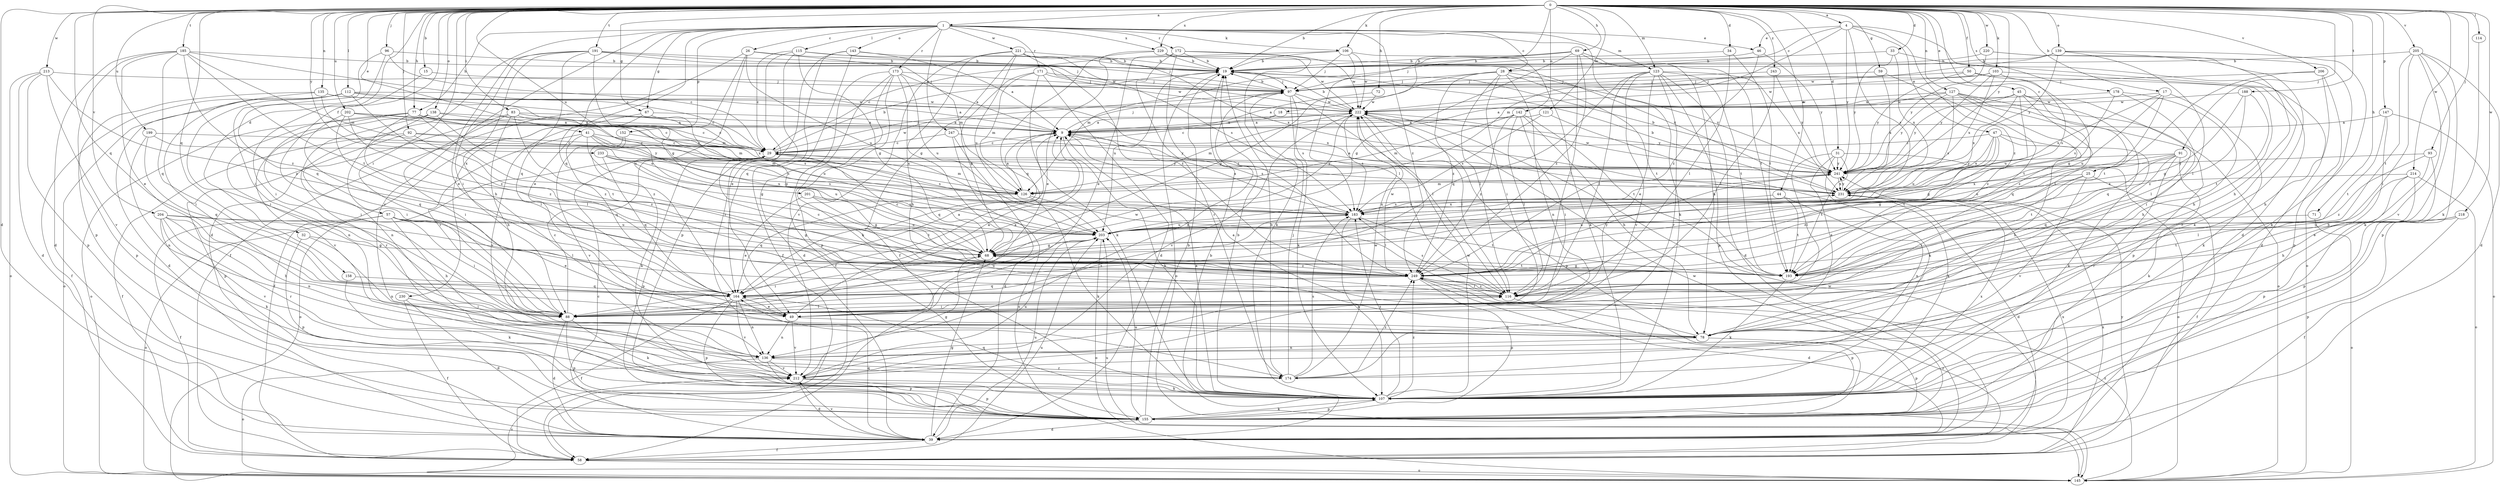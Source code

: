 strict digraph  {
0;
1;
4;
9;
15;
17;
18;
19;
25;
26;
28;
29;
31;
32;
33;
34;
39;
41;
44;
45;
46;
47;
49;
50;
57;
58;
59;
67;
68;
69;
71;
72;
77;
78;
83;
88;
91;
92;
93;
96;
97;
103;
106;
107;
112;
114;
115;
116;
121;
123;
126;
127;
135;
136;
138;
139;
142;
143;
145;
147;
152;
155;
158;
164;
171;
172;
173;
174;
178;
183;
185;
188;
191;
193;
199;
201;
202;
203;
204;
205;
206;
212;
213;
214;
218;
220;
221;
222;
229;
230;
231;
233;
241;
243;
247;
249;
0 -> 1  [label=a];
0 -> 4  [label=a];
0 -> 15  [label=b];
0 -> 17  [label=b];
0 -> 18  [label=b];
0 -> 19  [label=b];
0 -> 25  [label=c];
0 -> 31  [label=d];
0 -> 32  [label=d];
0 -> 33  [label=d];
0 -> 34  [label=d];
0 -> 39  [label=d];
0 -> 41  [label=e];
0 -> 44  [label=e];
0 -> 45  [label=e];
0 -> 50  [label=f];
0 -> 57  [label=f];
0 -> 59  [label=g];
0 -> 67  [label=g];
0 -> 69  [label=h];
0 -> 71  [label=h];
0 -> 72  [label=h];
0 -> 77  [label=h];
0 -> 83  [label=i];
0 -> 88  [label=i];
0 -> 91  [label=j];
0 -> 92  [label=j];
0 -> 93  [label=j];
0 -> 96  [label=j];
0 -> 103  [label=k];
0 -> 106  [label=k];
0 -> 112  [label=l];
0 -> 114  [label=l];
0 -> 121  [label=m];
0 -> 123  [label=m];
0 -> 127  [label=n];
0 -> 135  [label=n];
0 -> 138  [label=o];
0 -> 139  [label=o];
0 -> 142  [label=o];
0 -> 147  [label=p];
0 -> 158  [label=q];
0 -> 164  [label=q];
0 -> 178  [label=s];
0 -> 185  [label=t];
0 -> 188  [label=t];
0 -> 191  [label=t];
0 -> 199  [label=u];
0 -> 201  [label=u];
0 -> 202  [label=u];
0 -> 204  [label=v];
0 -> 205  [label=v];
0 -> 206  [label=v];
0 -> 213  [label=w];
0 -> 214  [label=w];
0 -> 218  [label=w];
0 -> 220  [label=w];
0 -> 229  [label=x];
0 -> 233  [label=y];
0 -> 241  [label=y];
0 -> 243  [label=z];
1 -> 26  [label=c];
1 -> 28  [label=c];
1 -> 39  [label=d];
1 -> 46  [label=e];
1 -> 67  [label=g];
1 -> 77  [label=h];
1 -> 106  [label=k];
1 -> 107  [label=k];
1 -> 115  [label=l];
1 -> 123  [label=m];
1 -> 143  [label=o];
1 -> 152  [label=p];
1 -> 164  [label=q];
1 -> 171  [label=r];
1 -> 172  [label=r];
1 -> 173  [label=r];
1 -> 212  [label=v];
1 -> 221  [label=w];
1 -> 229  [label=x];
1 -> 230  [label=x];
1 -> 247  [label=z];
1 -> 249  [label=z];
4 -> 28  [label=c];
4 -> 39  [label=d];
4 -> 46  [label=e];
4 -> 47  [label=e];
4 -> 126  [label=m];
4 -> 183  [label=s];
4 -> 241  [label=y];
4 -> 249  [label=z];
9 -> 29  [label=c];
9 -> 97  [label=j];
9 -> 107  [label=k];
9 -> 164  [label=q];
9 -> 183  [label=s];
15 -> 88  [label=i];
15 -> 97  [label=j];
17 -> 107  [label=k];
17 -> 193  [label=t];
17 -> 203  [label=u];
17 -> 222  [label=w];
17 -> 231  [label=x];
18 -> 9  [label=a];
18 -> 29  [label=c];
18 -> 241  [label=y];
19 -> 97  [label=j];
19 -> 145  [label=o];
19 -> 203  [label=u];
25 -> 58  [label=f];
25 -> 88  [label=i];
25 -> 212  [label=v];
25 -> 231  [label=x];
25 -> 249  [label=z];
26 -> 19  [label=b];
26 -> 49  [label=e];
26 -> 58  [label=f];
26 -> 126  [label=m];
26 -> 203  [label=u];
26 -> 249  [label=z];
28 -> 68  [label=g];
28 -> 88  [label=i];
28 -> 97  [label=j];
28 -> 116  [label=l];
28 -> 136  [label=n];
28 -> 193  [label=t];
28 -> 241  [label=y];
28 -> 249  [label=z];
29 -> 19  [label=b];
29 -> 97  [label=j];
29 -> 126  [label=m];
29 -> 145  [label=o];
29 -> 155  [label=p];
29 -> 183  [label=s];
29 -> 222  [label=w];
29 -> 241  [label=y];
31 -> 49  [label=e];
31 -> 107  [label=k];
31 -> 116  [label=l];
31 -> 145  [label=o];
31 -> 193  [label=t];
31 -> 241  [label=y];
32 -> 68  [label=g];
32 -> 136  [label=n];
32 -> 155  [label=p];
33 -> 19  [label=b];
33 -> 39  [label=d];
33 -> 231  [label=x];
33 -> 241  [label=y];
34 -> 19  [label=b];
34 -> 116  [label=l];
34 -> 193  [label=t];
39 -> 19  [label=b];
39 -> 29  [label=c];
39 -> 58  [label=f];
39 -> 68  [label=g];
39 -> 164  [label=q];
39 -> 203  [label=u];
39 -> 212  [label=v];
39 -> 222  [label=w];
39 -> 231  [label=x];
41 -> 29  [label=c];
41 -> 68  [label=g];
41 -> 88  [label=i];
41 -> 126  [label=m];
41 -> 164  [label=q];
41 -> 183  [label=s];
41 -> 203  [label=u];
44 -> 136  [label=n];
44 -> 183  [label=s];
44 -> 193  [label=t];
45 -> 116  [label=l];
45 -> 164  [label=q];
45 -> 203  [label=u];
45 -> 222  [label=w];
45 -> 231  [label=x];
45 -> 241  [label=y];
45 -> 249  [label=z];
46 -> 19  [label=b];
46 -> 241  [label=y];
46 -> 249  [label=z];
47 -> 29  [label=c];
47 -> 68  [label=g];
47 -> 78  [label=h];
47 -> 107  [label=k];
47 -> 193  [label=t];
47 -> 203  [label=u];
47 -> 231  [label=x];
49 -> 9  [label=a];
49 -> 78  [label=h];
49 -> 136  [label=n];
49 -> 212  [label=v];
50 -> 68  [label=g];
50 -> 78  [label=h];
50 -> 97  [label=j];
50 -> 241  [label=y];
57 -> 49  [label=e];
57 -> 58  [label=f];
57 -> 68  [label=g];
57 -> 78  [label=h];
57 -> 88  [label=i];
57 -> 145  [label=o];
57 -> 203  [label=u];
58 -> 145  [label=o];
58 -> 203  [label=u];
58 -> 222  [label=w];
58 -> 231  [label=x];
58 -> 241  [label=y];
58 -> 249  [label=z];
59 -> 97  [label=j];
59 -> 193  [label=t];
59 -> 231  [label=x];
67 -> 9  [label=a];
67 -> 58  [label=f];
67 -> 68  [label=g];
67 -> 212  [label=v];
68 -> 29  [label=c];
68 -> 88  [label=i];
68 -> 193  [label=t];
68 -> 249  [label=z];
69 -> 19  [label=b];
69 -> 68  [label=g];
69 -> 78  [label=h];
69 -> 97  [label=j];
69 -> 116  [label=l];
69 -> 126  [label=m];
69 -> 193  [label=t];
69 -> 249  [label=z];
71 -> 145  [label=o];
71 -> 203  [label=u];
72 -> 9  [label=a];
72 -> 222  [label=w];
77 -> 9  [label=a];
77 -> 29  [label=c];
77 -> 88  [label=i];
77 -> 116  [label=l];
77 -> 136  [label=n];
77 -> 145  [label=o];
77 -> 193  [label=t];
77 -> 203  [label=u];
78 -> 9  [label=a];
78 -> 136  [label=n];
78 -> 155  [label=p];
83 -> 9  [label=a];
83 -> 29  [label=c];
83 -> 78  [label=h];
83 -> 88  [label=i];
83 -> 136  [label=n];
83 -> 183  [label=s];
83 -> 249  [label=z];
88 -> 9  [label=a];
88 -> 29  [label=c];
88 -> 39  [label=d];
88 -> 107  [label=k];
88 -> 116  [label=l];
88 -> 155  [label=p];
88 -> 183  [label=s];
88 -> 222  [label=w];
91 -> 68  [label=g];
91 -> 107  [label=k];
91 -> 164  [label=q];
91 -> 174  [label=r];
91 -> 193  [label=t];
91 -> 203  [label=u];
91 -> 241  [label=y];
92 -> 29  [label=c];
92 -> 58  [label=f];
92 -> 155  [label=p];
92 -> 231  [label=x];
92 -> 249  [label=z];
93 -> 49  [label=e];
93 -> 155  [label=p];
93 -> 241  [label=y];
93 -> 249  [label=z];
96 -> 19  [label=b];
96 -> 29  [label=c];
96 -> 88  [label=i];
96 -> 164  [label=q];
97 -> 19  [label=b];
97 -> 107  [label=k];
97 -> 116  [label=l];
97 -> 136  [label=n];
97 -> 183  [label=s];
97 -> 222  [label=w];
103 -> 97  [label=j];
103 -> 174  [label=r];
103 -> 183  [label=s];
103 -> 222  [label=w];
103 -> 231  [label=x];
103 -> 241  [label=y];
106 -> 19  [label=b];
106 -> 29  [label=c];
106 -> 97  [label=j];
106 -> 107  [label=k];
106 -> 116  [label=l];
106 -> 222  [label=w];
107 -> 9  [label=a];
107 -> 19  [label=b];
107 -> 155  [label=p];
107 -> 164  [label=q];
107 -> 183  [label=s];
107 -> 222  [label=w];
107 -> 231  [label=x];
107 -> 249  [label=z];
112 -> 29  [label=c];
112 -> 39  [label=d];
112 -> 58  [label=f];
112 -> 88  [label=i];
112 -> 126  [label=m];
112 -> 145  [label=o];
112 -> 222  [label=w];
112 -> 249  [label=z];
114 -> 107  [label=k];
115 -> 19  [label=b];
115 -> 29  [label=c];
115 -> 49  [label=e];
115 -> 68  [label=g];
115 -> 97  [label=j];
115 -> 174  [label=r];
116 -> 88  [label=i];
116 -> 155  [label=p];
116 -> 183  [label=s];
116 -> 249  [label=z];
121 -> 9  [label=a];
121 -> 107  [label=k];
121 -> 183  [label=s];
123 -> 39  [label=d];
123 -> 49  [label=e];
123 -> 97  [label=j];
123 -> 116  [label=l];
123 -> 155  [label=p];
123 -> 164  [label=q];
123 -> 174  [label=r];
123 -> 193  [label=t];
123 -> 212  [label=v];
123 -> 231  [label=x];
126 -> 9  [label=a];
126 -> 107  [label=k];
126 -> 116  [label=l];
126 -> 164  [label=q];
127 -> 9  [label=a];
127 -> 145  [label=o];
127 -> 155  [label=p];
127 -> 164  [label=q];
127 -> 183  [label=s];
127 -> 222  [label=w];
127 -> 241  [label=y];
127 -> 249  [label=z];
135 -> 9  [label=a];
135 -> 88  [label=i];
135 -> 155  [label=p];
135 -> 203  [label=u];
135 -> 222  [label=w];
135 -> 231  [label=x];
136 -> 145  [label=o];
136 -> 155  [label=p];
136 -> 174  [label=r];
136 -> 212  [label=v];
138 -> 9  [label=a];
138 -> 29  [label=c];
138 -> 88  [label=i];
138 -> 174  [label=r];
138 -> 212  [label=v];
138 -> 249  [label=z];
139 -> 19  [label=b];
139 -> 78  [label=h];
139 -> 107  [label=k];
139 -> 116  [label=l];
139 -> 222  [label=w];
139 -> 241  [label=y];
142 -> 9  [label=a];
142 -> 78  [label=h];
142 -> 88  [label=i];
142 -> 116  [label=l];
142 -> 126  [label=m];
142 -> 193  [label=t];
142 -> 249  [label=z];
143 -> 9  [label=a];
143 -> 19  [label=b];
143 -> 58  [label=f];
143 -> 155  [label=p];
143 -> 164  [label=q];
145 -> 203  [label=u];
145 -> 212  [label=v];
145 -> 249  [label=z];
147 -> 9  [label=a];
147 -> 78  [label=h];
147 -> 145  [label=o];
147 -> 193  [label=t];
152 -> 29  [label=c];
152 -> 107  [label=k];
152 -> 212  [label=v];
155 -> 19  [label=b];
155 -> 39  [label=d];
155 -> 107  [label=k];
155 -> 203  [label=u];
158 -> 107  [label=k];
158 -> 164  [label=q];
164 -> 9  [label=a];
164 -> 49  [label=e];
164 -> 58  [label=f];
164 -> 136  [label=n];
164 -> 155  [label=p];
164 -> 203  [label=u];
164 -> 212  [label=v];
171 -> 39  [label=d];
171 -> 68  [label=g];
171 -> 97  [label=j];
171 -> 107  [label=k];
171 -> 126  [label=m];
171 -> 222  [label=w];
172 -> 19  [label=b];
172 -> 49  [label=e];
172 -> 107  [label=k];
172 -> 174  [label=r];
172 -> 222  [label=w];
172 -> 249  [label=z];
173 -> 9  [label=a];
173 -> 39  [label=d];
173 -> 58  [label=f];
173 -> 78  [label=h];
173 -> 97  [label=j];
173 -> 107  [label=k];
173 -> 155  [label=p];
173 -> 203  [label=u];
174 -> 19  [label=b];
174 -> 97  [label=j];
174 -> 183  [label=s];
174 -> 222  [label=w];
174 -> 249  [label=z];
178 -> 78  [label=h];
178 -> 88  [label=i];
178 -> 183  [label=s];
178 -> 222  [label=w];
183 -> 9  [label=a];
183 -> 107  [label=k];
183 -> 193  [label=t];
183 -> 203  [label=u];
183 -> 231  [label=x];
185 -> 19  [label=b];
185 -> 29  [label=c];
185 -> 39  [label=d];
185 -> 49  [label=e];
185 -> 126  [label=m];
185 -> 155  [label=p];
185 -> 164  [label=q];
185 -> 193  [label=t];
185 -> 249  [label=z];
188 -> 68  [label=g];
188 -> 193  [label=t];
188 -> 222  [label=w];
188 -> 249  [label=z];
191 -> 19  [label=b];
191 -> 49  [label=e];
191 -> 68  [label=g];
191 -> 78  [label=h];
191 -> 88  [label=i];
191 -> 97  [label=j];
191 -> 164  [label=q];
191 -> 222  [label=w];
193 -> 68  [label=g];
193 -> 107  [label=k];
199 -> 29  [label=c];
199 -> 136  [label=n];
199 -> 164  [label=q];
199 -> 241  [label=y];
201 -> 49  [label=e];
201 -> 68  [label=g];
201 -> 183  [label=s];
201 -> 193  [label=t];
202 -> 9  [label=a];
202 -> 116  [label=l];
202 -> 126  [label=m];
202 -> 164  [label=q];
202 -> 231  [label=x];
202 -> 249  [label=z];
203 -> 68  [label=g];
203 -> 145  [label=o];
204 -> 78  [label=h];
204 -> 107  [label=k];
204 -> 116  [label=l];
204 -> 136  [label=n];
204 -> 174  [label=r];
204 -> 203  [label=u];
204 -> 212  [label=v];
205 -> 19  [label=b];
205 -> 39  [label=d];
205 -> 88  [label=i];
205 -> 107  [label=k];
205 -> 155  [label=p];
205 -> 193  [label=t];
205 -> 212  [label=v];
206 -> 78  [label=h];
206 -> 97  [label=j];
206 -> 155  [label=p];
206 -> 193  [label=t];
212 -> 39  [label=d];
212 -> 68  [label=g];
212 -> 107  [label=k];
212 -> 155  [label=p];
212 -> 203  [label=u];
213 -> 39  [label=d];
213 -> 97  [label=j];
213 -> 145  [label=o];
213 -> 155  [label=p];
213 -> 212  [label=v];
213 -> 249  [label=z];
214 -> 78  [label=h];
214 -> 116  [label=l];
214 -> 145  [label=o];
214 -> 155  [label=p];
214 -> 231  [label=x];
218 -> 58  [label=f];
218 -> 155  [label=p];
218 -> 193  [label=t];
218 -> 203  [label=u];
220 -> 19  [label=b];
220 -> 107  [label=k];
220 -> 145  [label=o];
220 -> 241  [label=y];
221 -> 19  [label=b];
221 -> 58  [label=f];
221 -> 68  [label=g];
221 -> 183  [label=s];
221 -> 203  [label=u];
221 -> 212  [label=v];
221 -> 231  [label=x];
221 -> 249  [label=z];
222 -> 9  [label=a];
222 -> 19  [label=b];
222 -> 116  [label=l];
222 -> 126  [label=m];
222 -> 155  [label=p];
222 -> 183  [label=s];
222 -> 212  [label=v];
229 -> 19  [label=b];
229 -> 49  [label=e];
229 -> 164  [label=q];
229 -> 222  [label=w];
229 -> 231  [label=x];
230 -> 39  [label=d];
230 -> 58  [label=f];
230 -> 88  [label=i];
231 -> 19  [label=b];
231 -> 39  [label=d];
231 -> 183  [label=s];
231 -> 241  [label=y];
233 -> 164  [label=q];
233 -> 183  [label=s];
233 -> 203  [label=u];
233 -> 241  [label=y];
241 -> 9  [label=a];
241 -> 19  [label=b];
241 -> 126  [label=m];
241 -> 203  [label=u];
241 -> 222  [label=w];
241 -> 231  [label=x];
243 -> 97  [label=j];
243 -> 116  [label=l];
243 -> 241  [label=y];
247 -> 29  [label=c];
247 -> 39  [label=d];
247 -> 145  [label=o];
247 -> 241  [label=y];
249 -> 29  [label=c];
249 -> 39  [label=d];
249 -> 116  [label=l];
249 -> 155  [label=p];
249 -> 164  [label=q];
249 -> 222  [label=w];
249 -> 241  [label=y];
}
